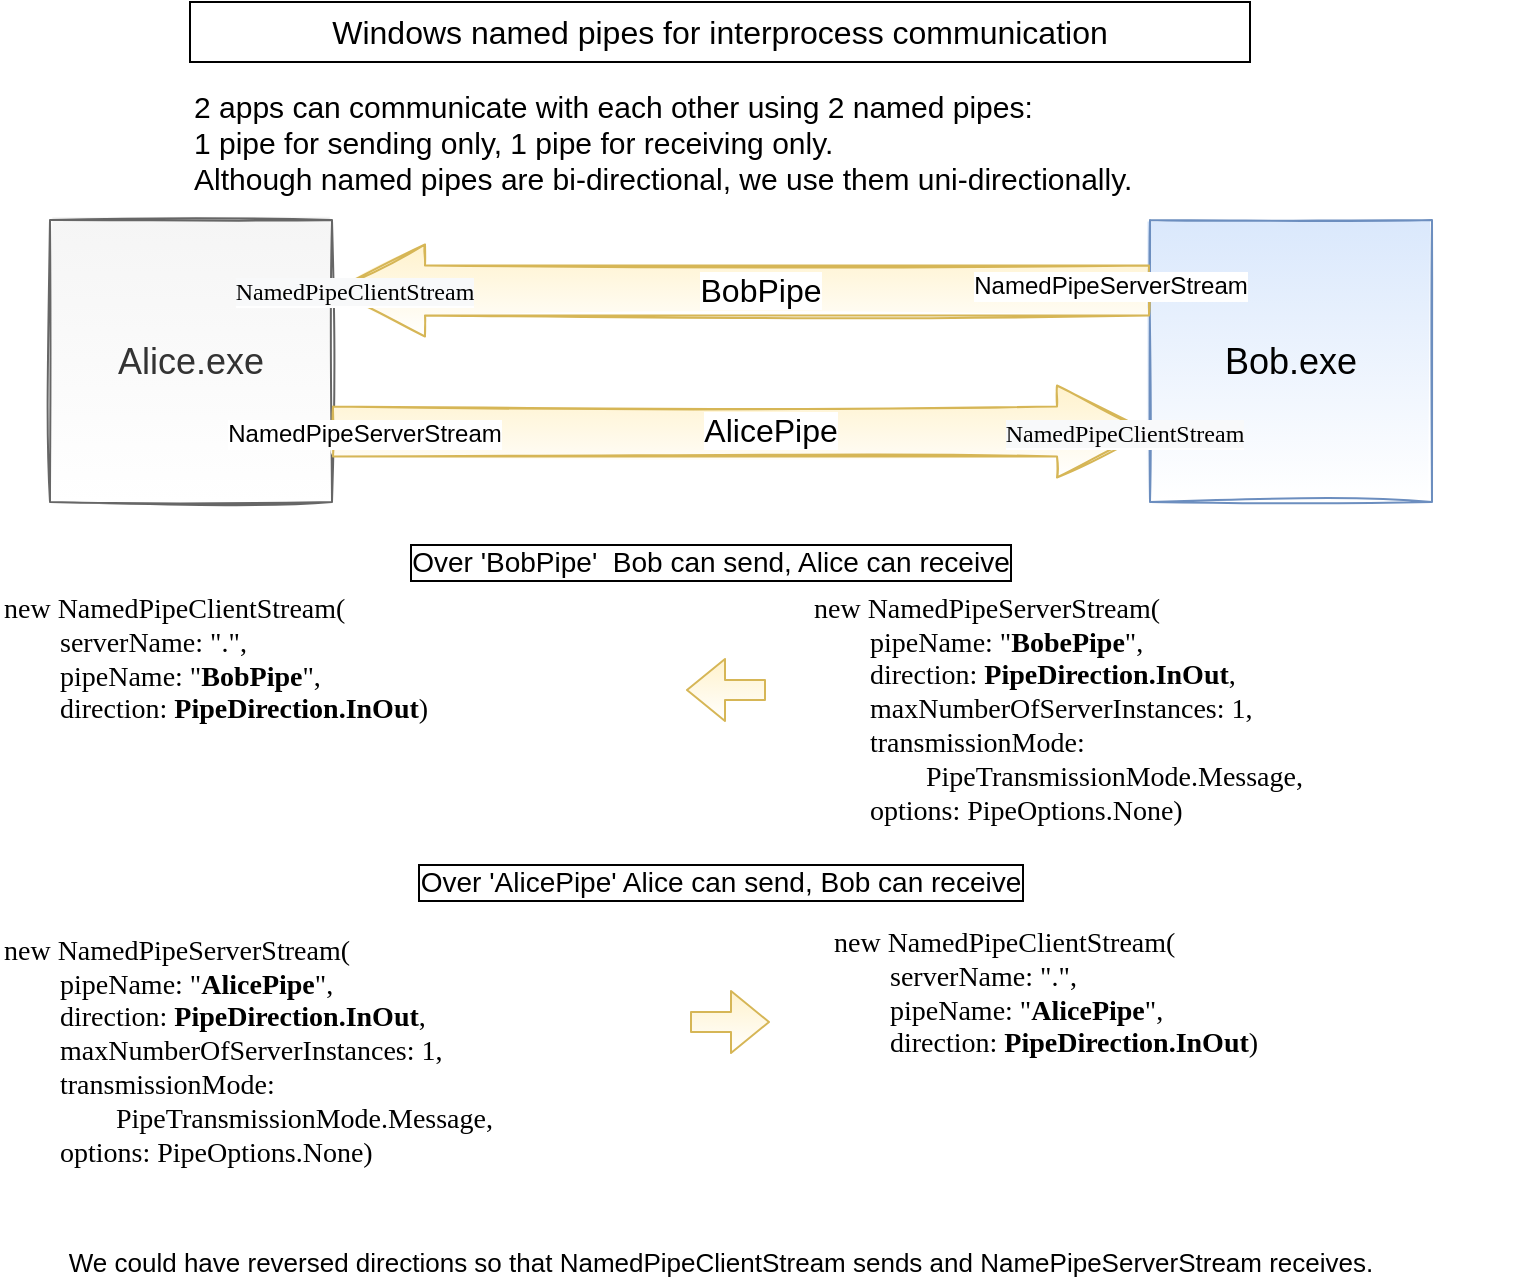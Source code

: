 <mxfile version="17.4.2" type="device"><diagram id="eFWmalR6mQY8swUVS1Lr" name="Page-1"><mxGraphModel dx="760" dy="679" grid="1" gridSize="10" guides="1" tooltips="1" connect="1" arrows="1" fold="1" page="1" pageScale="1" pageWidth="800" pageHeight="700" background="none" math="0" shadow="0"><root><mxCell id="0"/><mxCell id="1" parent="0"/><mxCell id="bO1E8oIr9eQUrS9AHhgo-1" value="Alice.exe" style="whiteSpace=wrap;html=1;aspect=fixed;fillColor=#f5f5f5;fontColor=#333333;strokeColor=#666666;gradientColor=#ffffff;fontSize=18;sketch=1;" parent="1" vertex="1"><mxGeometry x="40" y="149" width="141" height="141" as="geometry"/></mxCell><mxCell id="bO1E8oIr9eQUrS9AHhgo-2" value="Bob.exe" style="whiteSpace=wrap;html=1;aspect=fixed;fillColor=#dae8fc;strokeColor=#6c8ebf;gradientColor=#ffffff;shadow=0;fontSize=18;glass=0;rounded=0;sketch=1;" parent="1" vertex="1"><mxGeometry x="590" y="149" width="141" height="141" as="geometry"/></mxCell><mxCell id="bO1E8oIr9eQUrS9AHhgo-3" value="" style="shape=flexArrow;endArrow=classic;html=1;rounded=1;strokeColor=#d6b656;shadow=0;fillColor=#fff2cc;gradientColor=#ffffff;exitX=1;exitY=0.75;exitDx=0;exitDy=0;sketch=1;entryX=0;entryY=0.75;entryDx=0;entryDy=0;width=25;startSize=6;endSize=15;fontSize=12;" parent="1" source="bO1E8oIr9eQUrS9AHhgo-1" target="bO1E8oIr9eQUrS9AHhgo-2" edge="1"><mxGeometry width="50" height="50" relative="1" as="geometry"><mxPoint x="221" y="224" as="sourcePoint"/><mxPoint x="510" y="250" as="targetPoint"/></mxGeometry></mxCell><mxCell id="gzR4LoOzjVaftUYCLbhh-2" value="AlicePipe" style="edgeLabel;html=1;align=center;verticalAlign=middle;resizable=0;points=[];fontSize=16;rotation=0;labelBackgroundColor=default;labelBorderColor=none;" parent="bO1E8oIr9eQUrS9AHhgo-3" vertex="1" connectable="0"><mxGeometry x="0.61" y="1" relative="1" as="geometry"><mxPoint x="-110" as="offset"/></mxGeometry></mxCell><mxCell id="R_iVFvgmqyabbcZqcp4K-2" value="NamedPipeServerStream" style="edgeLabel;html=1;align=center;verticalAlign=middle;resizable=0;points=[];fontSize=12;" parent="bO1E8oIr9eQUrS9AHhgo-3" vertex="1" connectable="0"><mxGeometry x="-0.925" y="-1" relative="1" as="geometry"><mxPoint as="offset"/></mxGeometry></mxCell><mxCell id="R_iVFvgmqyabbcZqcp4K-4" value="&lt;span style=&quot;font-family: consolas; font-size: 12px; text-align: left; background-color: rgb(248, 249, 250);&quot;&gt;NamedPipeClientStream&lt;/span&gt;" style="edgeLabel;html=1;align=center;verticalAlign=middle;resizable=0;points=[];fontSize=12;" parent="bO1E8oIr9eQUrS9AHhgo-3" vertex="1" connectable="0"><mxGeometry x="0.936" y="-1" relative="1" as="geometry"><mxPoint as="offset"/></mxGeometry></mxCell><mxCell id="bO1E8oIr9eQUrS9AHhgo-4" value="" style="shape=flexArrow;endArrow=classic;html=1;rounded=1;strokeColor=#d6b656;shadow=0;fillColor=#fff2cc;exitX=0;exitY=0.25;exitDx=0;exitDy=0;entryX=1;entryY=0.25;entryDx=0;entryDy=0;endSize=15;startSize=6;gradientColor=#ffffff;sketch=1;strokeWidth=1;width=25;" parent="1" source="bO1E8oIr9eQUrS9AHhgo-2" target="bO1E8oIr9eQUrS9AHhgo-1" edge="1"><mxGeometry width="50" height="50" relative="1" as="geometry"><mxPoint x="361" y="179" as="sourcePoint"/><mxPoint x="231" y="234" as="targetPoint"/></mxGeometry></mxCell><mxCell id="gzR4LoOzjVaftUYCLbhh-1" value="BobPipe" style="edgeLabel;align=center;verticalAlign=middle;resizable=0;points=[];fontSize=16;html=1;horizontal=1;rotation=0;labelBackgroundColor=default;" parent="bO1E8oIr9eQUrS9AHhgo-4" vertex="1" connectable="0"><mxGeometry x="-0.251" y="-2" relative="1" as="geometry"><mxPoint x="-42" y="1" as="offset"/></mxGeometry></mxCell><mxCell id="R_iVFvgmqyabbcZqcp4K-1" value="NamedPipeServerStream" style="edgeLabel;html=1;align=center;verticalAlign=middle;resizable=0;points=[];labelBorderColor=none;labelBackgroundColor=default;fontSize=12;" parent="bO1E8oIr9eQUrS9AHhgo-4" vertex="1" connectable="0"><mxGeometry x="-0.935" y="2" relative="1" as="geometry"><mxPoint x="-7" y="-5" as="offset"/></mxGeometry></mxCell><mxCell id="R_iVFvgmqyabbcZqcp4K-3" value="&lt;span style=&quot;font-family: consolas; font-size: 12px; text-align: left; background-color: rgb(248, 249, 250);&quot;&gt;NamedPipeClientStream&lt;/span&gt;" style="edgeLabel;html=1;align=center;verticalAlign=middle;resizable=0;points=[];fontSize=12;" parent="bO1E8oIr9eQUrS9AHhgo-4" vertex="1" connectable="0"><mxGeometry x="0.948" relative="1" as="geometry"><mxPoint as="offset"/></mxGeometry></mxCell><mxCell id="bO1E8oIr9eQUrS9AHhgo-16" value="&lt;div style=&quot;font-size: 14px&quot;&gt;new NamedPipeClientStream(&lt;/div&gt;&lt;div style=&quot;font-size: 14px&quot;&gt;&lt;span style=&quot;white-space: pre ; font-size: 14px&quot;&gt;&#9;&lt;/span&gt;serverName: &quot;.&quot;,&lt;/div&gt;&lt;div style=&quot;font-size: 14px&quot;&gt;&amp;nbsp; &amp;nbsp; &amp;nbsp; &amp;nbsp; pipeName: &quot;&lt;b style=&quot;font-size: 14px&quot;&gt;BobPipe&lt;/b&gt;&quot;,&lt;/div&gt;&lt;div style=&quot;font-size: 14px&quot;&gt;&amp;nbsp; &amp;nbsp; &amp;nbsp; &amp;nbsp; direction: &lt;b style=&quot;font-size: 14px&quot;&gt;PipeDirection.InOut&lt;/b&gt;)&lt;/div&gt;" style="text;html=1;align=left;verticalAlign=middle;resizable=0;points=[];autosize=1;strokeColor=none;fillColor=none;fontFamily=Consolas;fontSize=14;" parent="1" vertex="1"><mxGeometry x="15" y="334" width="320" height="70" as="geometry"/></mxCell><mxCell id="bO1E8oIr9eQUrS9AHhgo-19" value="new NamedPipeServerStream(&lt;br style=&quot;font-size: 14px&quot;&gt;&amp;nbsp; &amp;nbsp; &lt;span style=&quot;white-space: pre ; font-size: 14px&quot;&gt;&#9;&lt;/span&gt;pipeName: &quot;&lt;b style=&quot;font-size: 14px&quot;&gt;BobePipe&lt;/b&gt;&quot;,&lt;br style=&quot;font-size: 14px&quot;&gt;&lt;span style=&quot;white-space: pre ; font-size: 14px&quot;&gt;&#9;&lt;/span&gt;direction: &lt;b style=&quot;font-size: 14px&quot;&gt;PipeDirection.InOut&lt;/b&gt;,&lt;br style=&quot;font-size: 14px&quot;&gt;&amp;nbsp; &amp;nbsp; &amp;nbsp; &amp;nbsp; maxNumberOfServerInstances: 1,&lt;br style=&quot;font-size: 14px&quot;&gt;&amp;nbsp; &amp;nbsp; &amp;nbsp; &amp;nbsp; transmissionMode: &lt;br style=&quot;font-size: 14px&quot;&gt;&lt;span style=&quot;white-space: pre ; font-size: 14px&quot;&gt;&#9;&lt;/span&gt;&lt;span style=&quot;white-space: pre ; font-size: 14px&quot;&gt;&#9;&lt;/span&gt;PipeTransmissionMode.Message,&lt;br style=&quot;font-size: 14px&quot;&gt;&amp;nbsp; &amp;nbsp; &amp;nbsp; &amp;nbsp; options: PipeOptions.None)" style="text;html=1;align=left;verticalAlign=middle;resizable=0;points=[];autosize=1;strokeColor=none;fillColor=none;fontFamily=Consolas;fontSize=14;" parent="1" vertex="1"><mxGeometry x="420" y="334" width="360" height="120" as="geometry"/></mxCell><mxCell id="bO1E8oIr9eQUrS9AHhgo-24" value="" style="shape=flexArrow;endArrow=classic;html=1;rounded=1;strokeColor=#d6b656;shadow=0;fillColor=#fff2cc;exitX=1;exitY=0.25;exitDx=0;exitDy=0;endSize=6;startSize=6;gradientColor=#ffffff;" parent="1" edge="1"><mxGeometry width="50" height="50" relative="1" as="geometry"><mxPoint x="398" y="384" as="sourcePoint"/><mxPoint x="358" y="384" as="targetPoint"/></mxGeometry></mxCell><mxCell id="bO1E8oIr9eQUrS9AHhgo-26" value="&lt;div style=&quot;font-size: 14px&quot;&gt;new NamedPipeClientStream(&lt;/div&gt;&lt;div style=&quot;font-size: 14px&quot;&gt;&lt;span style=&quot;white-space: pre ; font-size: 14px&quot;&gt;&#9;&lt;/span&gt;serverName: &quot;.&quot;,&lt;/div&gt;&lt;div style=&quot;font-size: 14px&quot;&gt;&amp;nbsp; &amp;nbsp; &amp;nbsp; &amp;nbsp; pipeName: &quot;&lt;b style=&quot;font-size: 14px&quot;&gt;AlicePipe&lt;/b&gt;&quot;,&lt;/div&gt;&lt;div style=&quot;font-size: 14px&quot;&gt;&amp;nbsp; &amp;nbsp; &amp;nbsp; &amp;nbsp; direction: &lt;b style=&quot;font-size: 14px&quot;&gt;PipeDirection.InOut&lt;/b&gt;)&lt;/div&gt;" style="text;html=1;align=left;verticalAlign=middle;resizable=0;points=[];autosize=1;strokeColor=none;fillColor=none;fontFamily=Consolas;fontSize=14;" parent="1" vertex="1"><mxGeometry x="430" y="501" width="320" height="70" as="geometry"/></mxCell><mxCell id="bO1E8oIr9eQUrS9AHhgo-27" value="" style="shape=flexArrow;endArrow=classic;html=1;rounded=1;strokeColor=#d6b656;shadow=0;fillColor=#fff2cc;exitX=1;exitY=0.25;exitDx=0;exitDy=0;endSize=6;startSize=6;gradientColor=#ffffff;" parent="1" edge="1"><mxGeometry width="50" height="50" relative="1" as="geometry"><mxPoint x="360" y="550.0" as="sourcePoint"/><mxPoint x="400" y="550.0" as="targetPoint"/></mxGeometry></mxCell><mxCell id="bO1E8oIr9eQUrS9AHhgo-30" value="new NamedPipeServerStream(&lt;br style=&quot;font-size: 14px&quot;&gt;&amp;nbsp; &amp;nbsp; &lt;span style=&quot;white-space: pre ; font-size: 14px&quot;&gt;&#9;&lt;/span&gt;pipeName: &quot;&lt;b style=&quot;font-size: 14px&quot;&gt;AlicePipe&lt;/b&gt;&quot;,&lt;br style=&quot;font-size: 14px&quot;&gt;&lt;span style=&quot;white-space: pre ; font-size: 14px&quot;&gt;&#9;&lt;/span&gt;direction: &lt;b style=&quot;font-size: 14px&quot;&gt;PipeDirection.InOut&lt;/b&gt;,&lt;br style=&quot;font-size: 14px&quot;&gt;&amp;nbsp; &amp;nbsp; &amp;nbsp; &amp;nbsp; maxNumberOfServerInstances: 1,&lt;br style=&quot;font-size: 14px&quot;&gt;&amp;nbsp; &amp;nbsp; &amp;nbsp; &amp;nbsp; transmissionMode: &lt;br style=&quot;font-size: 14px&quot;&gt;&lt;span style=&quot;white-space: pre ; font-size: 14px&quot;&gt;&#9;&lt;/span&gt;&lt;span style=&quot;white-space: pre ; font-size: 14px&quot;&gt;&#9;&lt;/span&gt;PipeTransmissionMode.Message,&lt;br style=&quot;font-size: 14px&quot;&gt;&amp;nbsp; &amp;nbsp; &amp;nbsp; &amp;nbsp; options: PipeOptions.None)" style="text;html=1;align=left;verticalAlign=middle;resizable=0;points=[];autosize=1;strokeColor=none;fillColor=none;fontFamily=Consolas;fontSize=14;" parent="1" vertex="1"><mxGeometry x="15" y="505" width="360" height="120" as="geometry"/></mxCell><mxCell id="bO1E8oIr9eQUrS9AHhgo-31" value="2 apps can communicate with each other using 2 named pipes: &lt;br style=&quot;font-size: 15px;&quot;&gt;1 pipe for sending only, 1 pipe for receiving only.&lt;br style=&quot;font-size: 15px;&quot;&gt;Although named pipes are bi-directional, we use them uni-directionally." style="text;html=1;align=left;verticalAlign=middle;resizable=0;points=[];autosize=1;strokeColor=none;fillColor=none;fontSize=15;" parent="1" vertex="1"><mxGeometry x="110" y="80" width="480" height="60" as="geometry"/></mxCell><mxCell id="bO1E8oIr9eQUrS9AHhgo-32" value="Over 'AlicePipe' Alice can send, Bob can receive" style="text;html=1;align=center;verticalAlign=middle;resizable=0;points=[];autosize=1;strokeColor=none;fillColor=none;fontSize=14;labelBorderColor=default;" parent="1" vertex="1"><mxGeometry x="215" y="470" width="320" height="20" as="geometry"/></mxCell><mxCell id="bO1E8oIr9eQUrS9AHhgo-33" value="Over 'BobPipe'&amp;nbsp; Bob can send, Alice can receive" style="text;html=1;align=center;verticalAlign=middle;resizable=0;points=[];autosize=1;strokeColor=none;fillColor=none;fontSize=14;labelBackgroundColor=none;labelBorderColor=default;spacingTop=0;spacing=1;" parent="1" vertex="1"><mxGeometry x="210" y="310" width="320" height="20" as="geometry"/></mxCell><mxCell id="bO1E8oIr9eQUrS9AHhgo-39" value="&lt;span style=&quot;font-size: 16px&quot;&gt;Windows named pipes&amp;nbsp;&lt;/span&gt;&lt;span style=&quot;font-size: 16px&quot;&gt;for&amp;nbsp;&lt;/span&gt;&lt;span style=&quot;font-size: 16px&quot;&gt;interprocess communication&lt;/span&gt;" style="rounded=0;whiteSpace=wrap;html=1;fontSize=16;" parent="1" vertex="1"><mxGeometry x="110" y="40" width="530" height="30" as="geometry"/></mxCell><mxCell id="gzR4LoOzjVaftUYCLbhh-3" value="We could have reversed directions so that NamedPipeClientStream sends and NamePipeServerStream receives." style="text;html=1;align=center;verticalAlign=middle;resizable=0;points=[];autosize=1;strokeColor=none;fillColor=none;fontSize=13;" parent="1" vertex="1"><mxGeometry x="40" y="660" width="670" height="20" as="geometry"/></mxCell></root></mxGraphModel></diagram></mxfile>